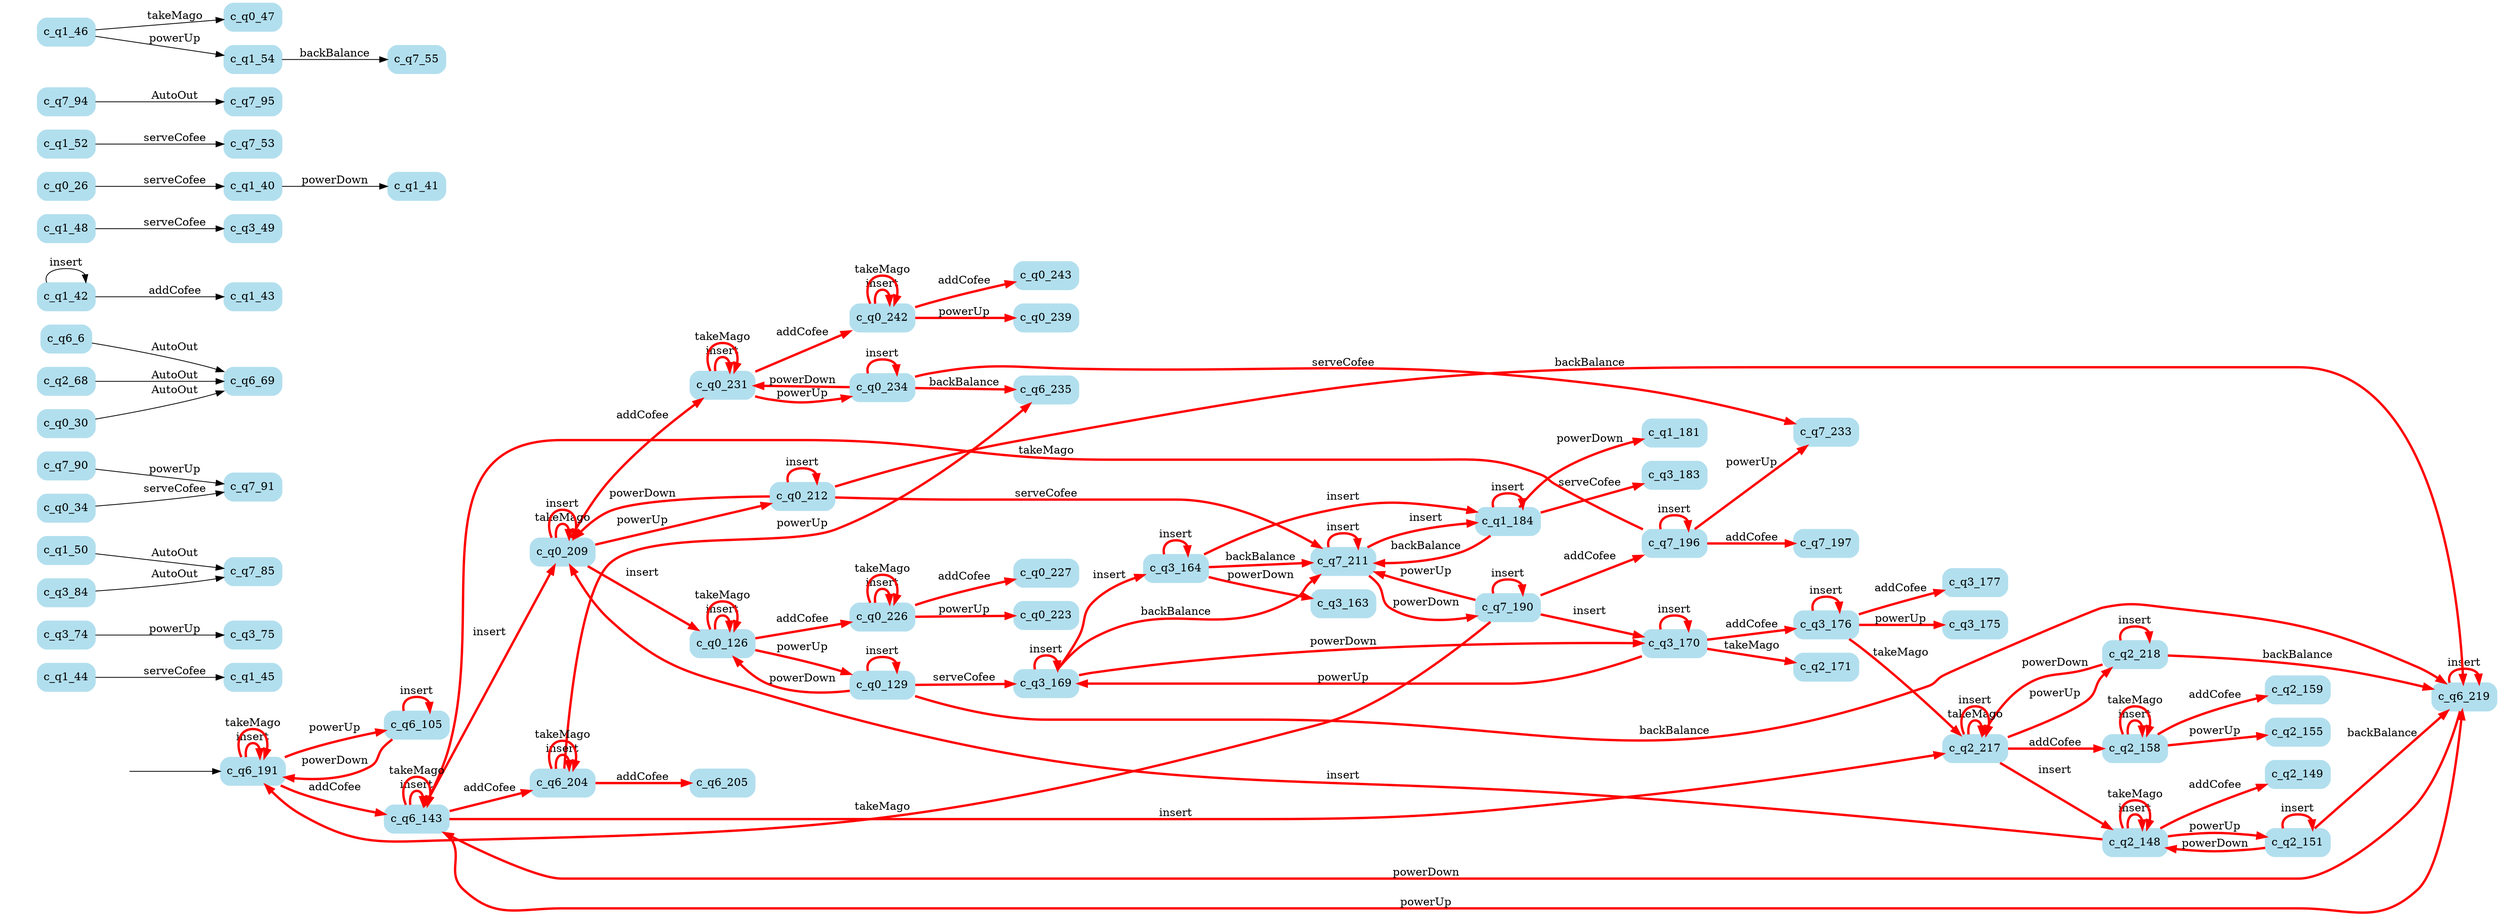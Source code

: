 digraph G {

	rankdir = LR;

	start_c_q6_191[style=invisible];

	node[shape=box, style="rounded, filled", color=lightblue2];

	c_q1_44[label="c_q1_44"];
	c_q2_218[label="c_q2_218"];
	c_q2_159[label="c_q2_159"];
	c_q2_151[label="c_q2_151"];
	c_q3_164[label="c_q3_164"];
	c_q3_74[label="c_q3_74"];
	c_q3_176[label="c_q3_176"];
	c_q2_171[label="c_q2_171"];
	c_q6_235[label="c_q6_235"];
	c_q7_85[label="c_q7_85"];
	c_q7_91[label="c_q7_91"];
	c_q7_233[label="c_q7_233"];
	c_q6_6[label="c_q6_6"];
	c_q3_170[label="c_q3_170"];
	c_q2_148[label="c_q2_148"];
	c_q0_242[label="c_q0_242"];
	c_q1_43[label="c_q1_43"];
	c_q0_129[label="c_q0_129"];
	c_q1_50[label="c_q1_50"];
	c_q1_48[label="c_q1_48"];
	c_q3_49[label="c_q3_49"];
	c_q2_68[label="c_q2_68"];
	c_q0_239[label="c_q0_239"];
	c_q6_105[label="c_q6_105"];
	c_q0_231[label="c_q0_231"];
	c_q0_26[label="c_q0_26"];
	c_q2_149[label="c_q2_149"];
	c_q7_196[label="c_q7_196"];
	c_q7_53[label="c_q7_53"];
	c_q7_90[label="c_q7_90"];
	c_q6_69[label="c_q6_69"];
	c_q6_205[label="c_q6_205"];
	c_q3_84[label="c_q3_84"];
	c_q0_209[label="c_q0_209"];
	c_q3_169[label="c_q3_169"];
	c_q7_211[label="c_q7_211"];
	c_q0_243[label="c_q0_243"];
	c_q6_219[label="c_q6_219"];
	c_q1_52[label="c_q1_52"];
	c_q0_234[label="c_q0_234"];
	c_q1_181[label="c_q1_181"];
	c_q3_177[label="c_q3_177"];
	c_q7_94[label="c_q7_94"];
	c_q7_55[label="c_q7_55"];
	c_q0_126[label="c_q0_126"];
	c_q1_41[label="c_q1_41"];
	c_q6_191[label="c_q6_191"];
	c_q2_155[label="c_q2_155"];
	c_q0_47[label="c_q0_47"];
	c_q7_197[label="c_q7_197"];
	c_q1_46[label="c_q1_46"];
	c_q3_183[label="c_q3_183"];
	c_q0_223[label="c_q0_223"];
	c_q2_217[label="c_q2_217"];
	c_q0_34[label="c_q0_34"];
	c_q6_143[label="c_q6_143"];
	c_q1_184[label="c_q1_184"];
	c_q7_190[label="c_q7_190"];
	c_q0_212[label="c_q0_212"];
	c_q3_163[label="c_q3_163"];
	c_q7_95[label="c_q7_95"];
	c_q3_175[label="c_q3_175"];
	c_q3_75[label="c_q3_75"];
	c_q0_227[label="c_q0_227"];
	c_q1_40[label="c_q1_40"];
	c_q0_30[label="c_q0_30"];
	c_q2_158[label="c_q2_158"];
	c_q1_42[label="c_q1_42"];
	c_q6_204[label="c_q6_204"];
	c_q1_45[label="c_q1_45"];
	c_q1_54[label="c_q1_54"];
	c_q0_226[label="c_q0_226"];

	start_c_q6_191 -> c_q6_191;
	c_q6_191 -> c_q6_191[label="insert", penwidth=3, color=red];
	c_q6_191 -> c_q6_105[label="powerUp", penwidth=3, color=red];
	c_q6_105 -> c_q6_191[label="powerDown", penwidth=3, color=red];
	c_q6_6 -> c_q6_69[label="AutoOut"];
	c_q6_191 -> c_q6_191[label="takeMago", penwidth=3, color=red];
	c_q6_191 -> c_q6_143[label="addCofee", penwidth=3, color=red];
	c_q6_143 -> c_q0_209[label="insert", penwidth=3, color=red];
	c_q6_143 -> c_q2_217[label="insert", penwidth=3, color=red];
	c_q0_209 -> c_q0_126[label="insert", penwidth=3, color=red];
	c_q0_126 -> c_q0_129[label="powerUp", penwidth=3, color=red];
	c_q0_129 -> c_q0_126[label="powerDown", penwidth=3, color=red];
	c_q0_209 -> c_q0_209[label="takeMago", penwidth=3, color=red];
	c_q0_209 -> c_q0_231[label="addCofee", penwidth=3, color=red];
	c_q0_26 -> c_q1_40[label="serveCofee"];
	c_q0_129 -> c_q3_169[label="serveCofee", penwidth=3, color=red];
	c_q0_30 -> c_q6_69[label="AutoOut"];
	c_q0_129 -> c_q6_219[label="backBalance", penwidth=3, color=red];
	c_q0_34 -> c_q7_91[label="serveCofee"];
	c_q1_42 -> c_q1_42[label="insert"];
	c_q1_46 -> c_q1_54[label="powerUp"];
	c_q1_40 -> c_q1_41[label="powerDown"];
	c_q1_42 -> c_q1_43[label="addCofee"];
	c_q1_44 -> c_q1_45[label="serveCofee"];
	c_q1_46 -> c_q0_47[label="takeMago"];
	c_q1_48 -> c_q3_49[label="serveCofee"];
	c_q1_50 -> c_q7_85[label="AutoOut"];
	c_q1_52 -> c_q7_53[label="serveCofee"];
	c_q1_54 -> c_q7_55[label="backBalance"];
	c_q2_217 -> c_q2_148[label="insert", penwidth=3, color=red];
	c_q2_148 -> c_q2_151[label="powerUp", penwidth=3, color=red];
	c_q2_151 -> c_q2_148[label="powerDown", penwidth=3, color=red];
	c_q2_217 -> c_q2_217[label="takeMago", penwidth=3, color=red];
	c_q2_217 -> c_q2_158[label="addCofee", penwidth=3, color=red];
	c_q2_148 -> c_q0_209[label="insert", penwidth=3, color=red];
	c_q2_68 -> c_q6_69[label="AutoOut"];
	c_q2_151 -> c_q6_219[label="backBalance", penwidth=3, color=red];
	c_q3_169 -> c_q3_164[label="insert", penwidth=3, color=red];
	c_q3_74 -> c_q3_75[label="powerUp"];
	c_q3_169 -> c_q3_170[label="powerDown", penwidth=3, color=red];
	c_q3_170 -> c_q3_176[label="addCofee", penwidth=3, color=red];
	c_q3_164 -> c_q1_184[label="insert", penwidth=3, color=red];
	c_q3_176 -> c_q2_217[label="takeMago", penwidth=3, color=red];
	c_q3_84 -> c_q7_85[label="AutoOut"];
	c_q3_169 -> c_q7_211[label="backBalance", penwidth=3, color=red];
	c_q7_211 -> c_q7_211[label="insert", penwidth=3, color=red];
	c_q7_90 -> c_q7_91[label="powerUp"];
	c_q7_211 -> c_q7_190[label="powerDown", penwidth=3, color=red];
	c_q7_94 -> c_q7_95[label="AutoOut"];
	c_q7_190 -> c_q7_196[label="addCofee", penwidth=3, color=red];
	c_q7_211 -> c_q1_184[label="insert", penwidth=3, color=red];
	c_q7_190 -> c_q3_170[label="insert", penwidth=3, color=red];
	c_q7_196 -> c_q6_143[label="takeMago", penwidth=3, color=red];
	c_q6_105 -> c_q6_105[label="insert", penwidth=3, color=red];
	c_q6_143 -> c_q6_143[label="insert", penwidth=3, color=red];
	c_q6_143 -> c_q6_219[label="powerUp", penwidth=3, color=red];
	c_q6_143 -> c_q6_143[label="takeMago", penwidth=3, color=red];
	c_q6_143 -> c_q6_204[label="addCofee", penwidth=3, color=red];
	c_q0_209 -> c_q0_209[label="insert", penwidth=3, color=red];
	c_q0_209 -> c_q0_212[label="powerUp", penwidth=3, color=red];
	c_q2_217 -> c_q2_217[label="insert", penwidth=3, color=red];
	c_q2_217 -> c_q2_218[label="powerUp", penwidth=3, color=red];
	c_q0_126 -> c_q0_126[label="insert", penwidth=3, color=red];
	c_q0_126 -> c_q0_126[label="takeMago", penwidth=3, color=red];
	c_q0_126 -> c_q0_226[label="addCofee", penwidth=3, color=red];
	c_q0_129 -> c_q0_129[label="insert", penwidth=3, color=red];
	c_q0_231 -> c_q0_231[label="insert", penwidth=3, color=red];
	c_q0_231 -> c_q0_234[label="powerUp", penwidth=3, color=red];
	c_q0_231 -> c_q0_231[label="takeMago", penwidth=3, color=red];
	c_q0_231 -> c_q0_242[label="addCofee", penwidth=3, color=red];
	c_q3_169 -> c_q3_169[label="insert", penwidth=3, color=red];
	c_q6_219 -> c_q6_219[label="insert", penwidth=3, color=red];
	c_q6_219 -> c_q6_143[label="powerDown", penwidth=3, color=red];
	c_q2_148 -> c_q2_148[label="insert", penwidth=3, color=red];
	c_q2_148 -> c_q2_148[label="takeMago", penwidth=3, color=red];
	c_q2_148 -> c_q2_149[label="addCofee", penwidth=3, color=red];
	c_q2_151 -> c_q2_151[label="insert", penwidth=3, color=red];
	c_q2_158 -> c_q2_158[label="insert", penwidth=3, color=red];
	c_q2_158 -> c_q2_155[label="powerUp", penwidth=3, color=red];
	c_q2_158 -> c_q2_158[label="takeMago", penwidth=3, color=red];
	c_q2_158 -> c_q2_159[label="addCofee", penwidth=3, color=red];
	c_q3_164 -> c_q3_164[label="insert", penwidth=3, color=red];
	c_q3_164 -> c_q3_163[label="powerDown", penwidth=3, color=red];
	c_q3_164 -> c_q7_211[label="backBalance", penwidth=3, color=red];
	c_q3_170 -> c_q3_170[label="insert", penwidth=3, color=red];
	c_q3_170 -> c_q3_169[label="powerUp", penwidth=3, color=red];
	c_q3_170 -> c_q2_171[label="takeMago", penwidth=3, color=red];
	c_q3_176 -> c_q3_176[label="insert", penwidth=3, color=red];
	c_q3_176 -> c_q3_175[label="powerUp", penwidth=3, color=red];
	c_q3_176 -> c_q3_177[label="addCofee", penwidth=3, color=red];
	c_q1_184 -> c_q1_184[label="insert", penwidth=3, color=red];
	c_q1_184 -> c_q1_181[label="powerDown", penwidth=3, color=red];
	c_q1_184 -> c_q3_183[label="serveCofee", penwidth=3, color=red];
	c_q1_184 -> c_q7_211[label="backBalance", penwidth=3, color=red];
	c_q7_190 -> c_q7_190[label="insert", penwidth=3, color=red];
	c_q7_190 -> c_q7_211[label="powerUp", penwidth=3, color=red];
	c_q7_190 -> c_q6_191[label="takeMago", penwidth=3, color=red];
	c_q7_196 -> c_q7_196[label="insert", penwidth=3, color=red];
	c_q7_196 -> c_q7_233[label="powerUp", penwidth=3, color=red];
	c_q7_196 -> c_q7_197[label="addCofee", penwidth=3, color=red];
	c_q6_204 -> c_q6_204[label="insert", penwidth=3, color=red];
	c_q6_204 -> c_q6_235[label="powerUp", penwidth=3, color=red];
	c_q6_204 -> c_q6_204[label="takeMago", penwidth=3, color=red];
	c_q6_204 -> c_q6_205[label="addCofee", penwidth=3, color=red];
	c_q0_212 -> c_q0_212[label="insert", penwidth=3, color=red];
	c_q0_212 -> c_q0_209[label="powerDown", penwidth=3, color=red];
	c_q0_212 -> c_q7_211[label="serveCofee", penwidth=3, color=red];
	c_q0_212 -> c_q6_219[label="backBalance", penwidth=3, color=red];
	c_q2_218 -> c_q2_218[label="insert", penwidth=3, color=red];
	c_q2_218 -> c_q2_217[label="powerDown", penwidth=3, color=red];
	c_q2_218 -> c_q6_219[label="backBalance", penwidth=3, color=red];
	c_q0_226 -> c_q0_226[label="insert", penwidth=3, color=red];
	c_q0_226 -> c_q0_223[label="powerUp", penwidth=3, color=red];
	c_q0_226 -> c_q0_226[label="takeMago", penwidth=3, color=red];
	c_q0_226 -> c_q0_227[label="addCofee", penwidth=3, color=red];
	c_q0_234 -> c_q0_234[label="insert", penwidth=3, color=red];
	c_q0_234 -> c_q0_231[label="powerDown", penwidth=3, color=red];
	c_q0_234 -> c_q7_233[label="serveCofee", penwidth=3, color=red];
	c_q0_234 -> c_q6_235[label="backBalance", penwidth=3, color=red];
	c_q0_242 -> c_q0_242[label="insert", penwidth=3, color=red];
	c_q0_242 -> c_q0_239[label="powerUp", penwidth=3, color=red];
	c_q0_242 -> c_q0_242[label="takeMago", penwidth=3, color=red];
	c_q0_242 -> c_q0_243[label="addCofee", penwidth=3, color=red];

}